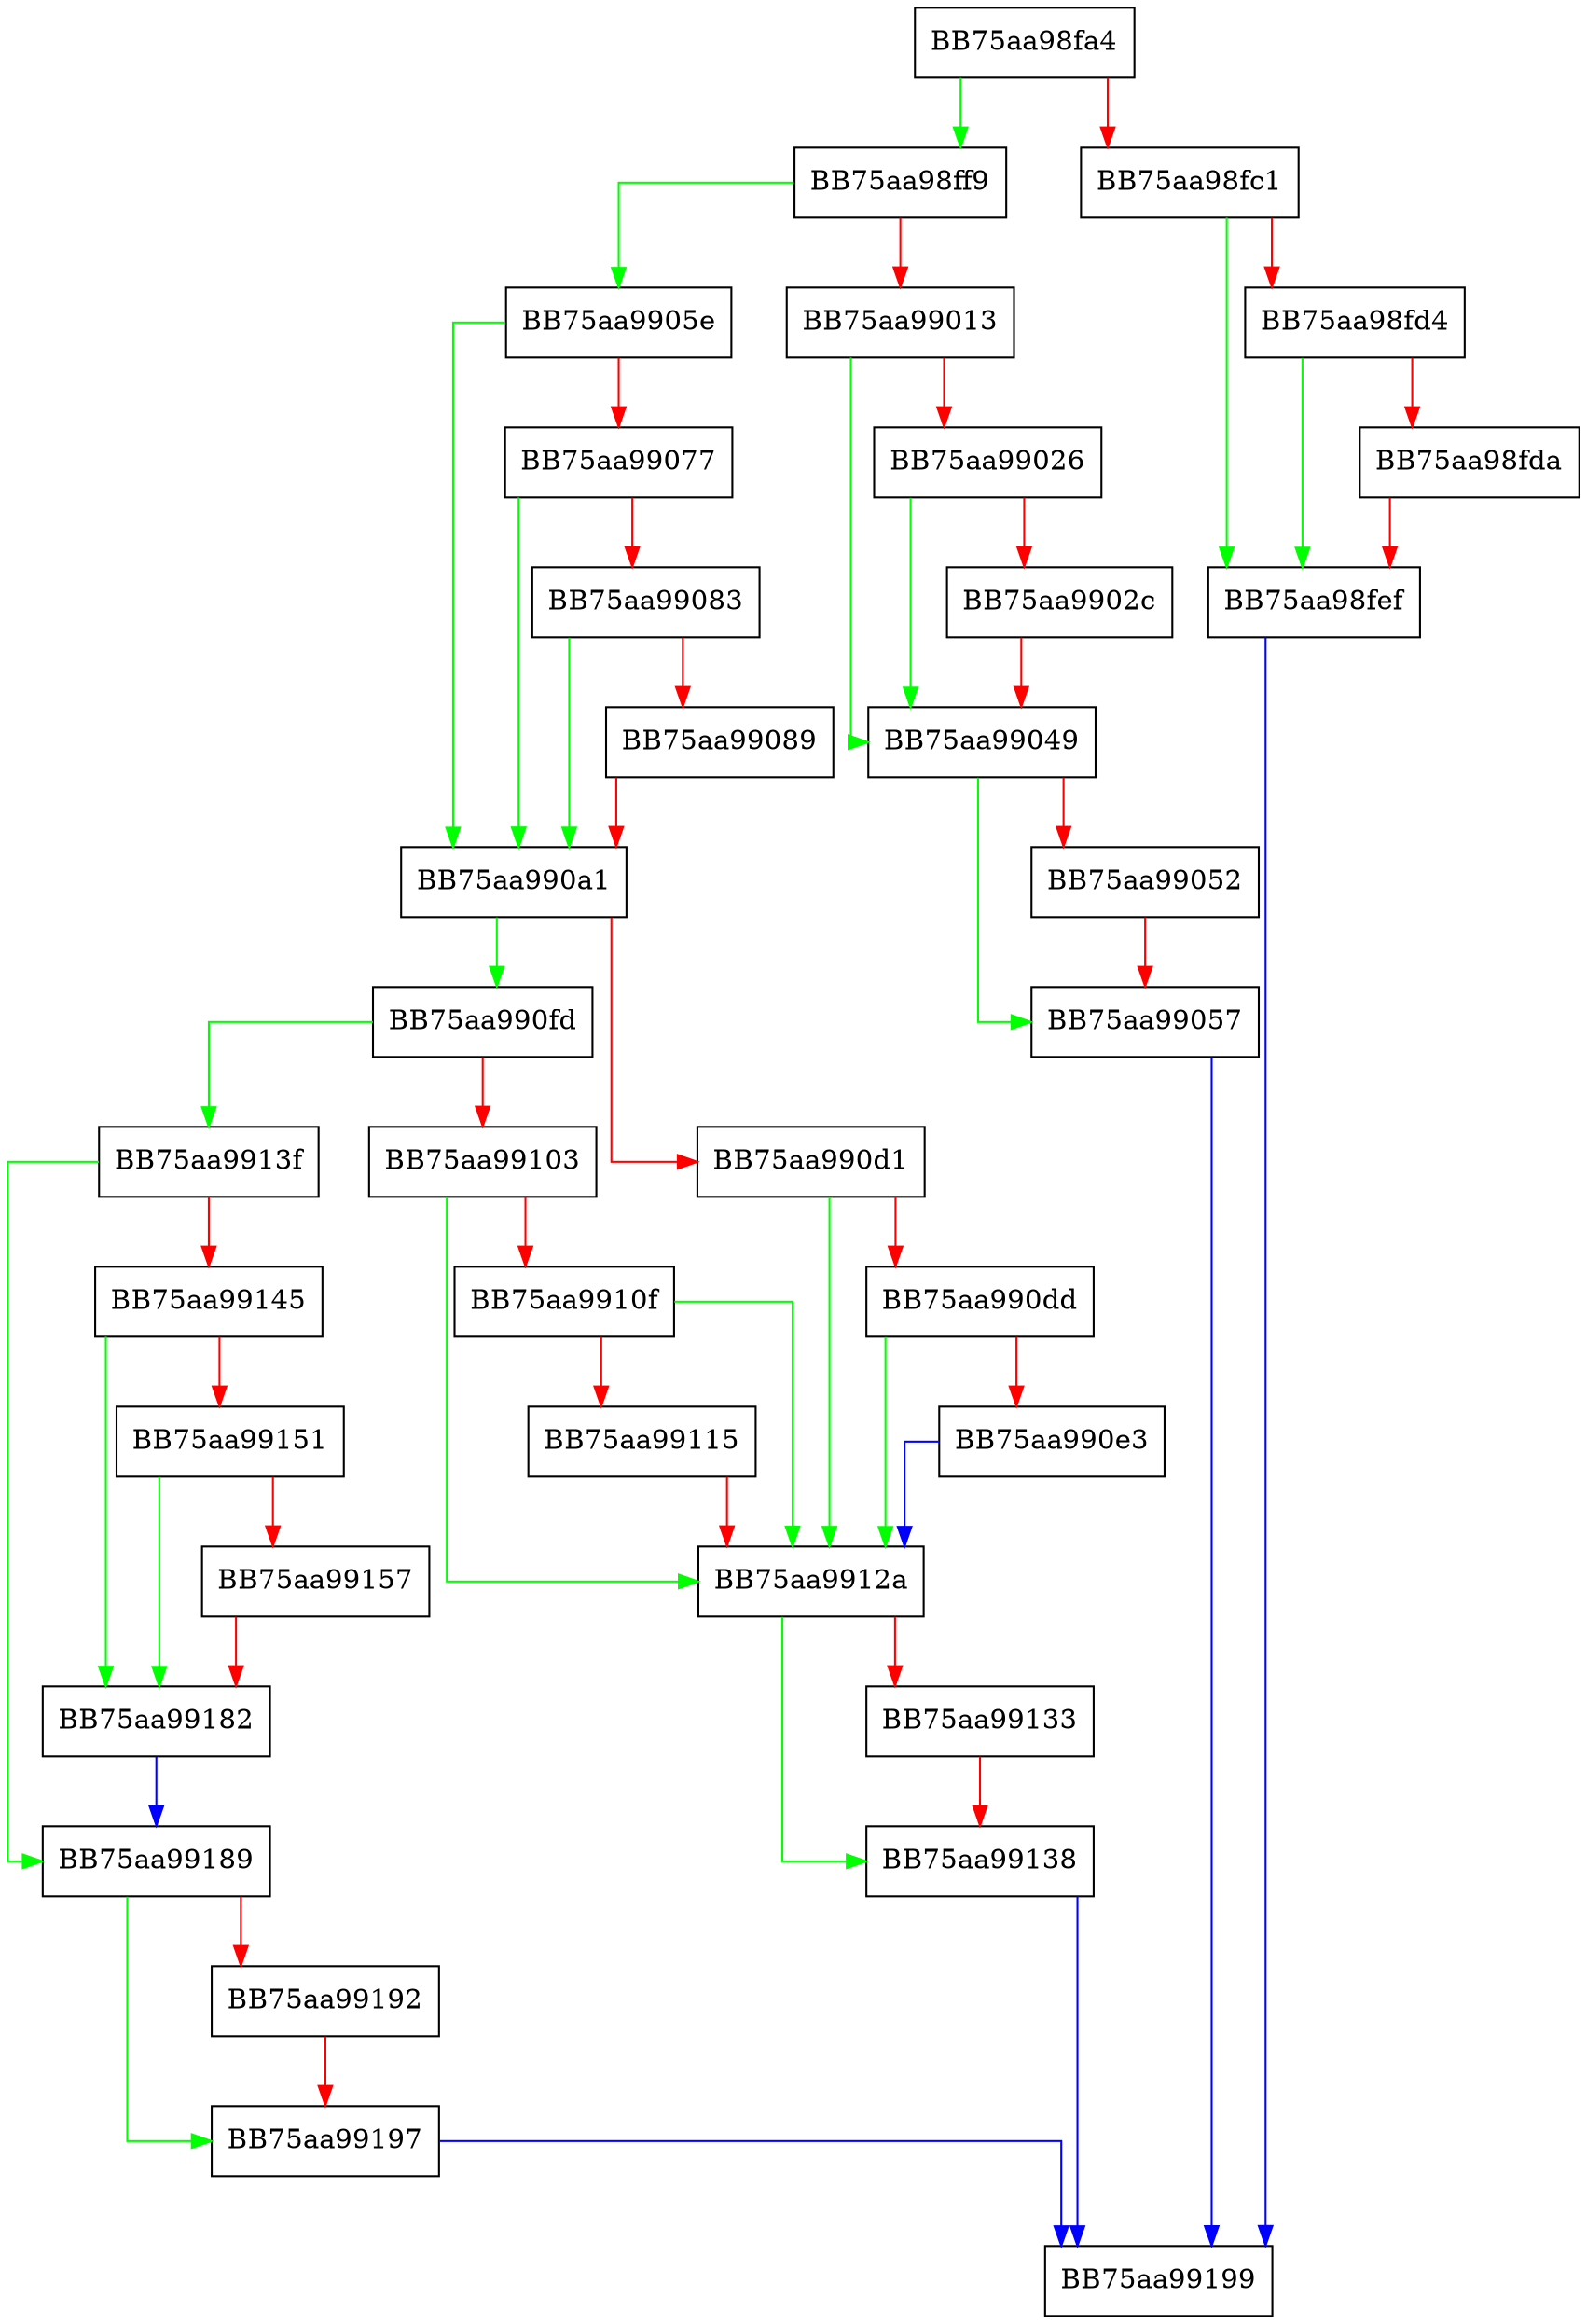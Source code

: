 digraph MemScanIsProcessCritical {
  node [shape="box"];
  graph [splines=ortho];
  BB75aa98fa4 -> BB75aa98ff9 [color="green"];
  BB75aa98fa4 -> BB75aa98fc1 [color="red"];
  BB75aa98fc1 -> BB75aa98fef [color="green"];
  BB75aa98fc1 -> BB75aa98fd4 [color="red"];
  BB75aa98fd4 -> BB75aa98fef [color="green"];
  BB75aa98fd4 -> BB75aa98fda [color="red"];
  BB75aa98fda -> BB75aa98fef [color="red"];
  BB75aa98fef -> BB75aa99199 [color="blue"];
  BB75aa98ff9 -> BB75aa9905e [color="green"];
  BB75aa98ff9 -> BB75aa99013 [color="red"];
  BB75aa99013 -> BB75aa99049 [color="green"];
  BB75aa99013 -> BB75aa99026 [color="red"];
  BB75aa99026 -> BB75aa99049 [color="green"];
  BB75aa99026 -> BB75aa9902c [color="red"];
  BB75aa9902c -> BB75aa99049 [color="red"];
  BB75aa99049 -> BB75aa99057 [color="green"];
  BB75aa99049 -> BB75aa99052 [color="red"];
  BB75aa99052 -> BB75aa99057 [color="red"];
  BB75aa99057 -> BB75aa99199 [color="blue"];
  BB75aa9905e -> BB75aa990a1 [color="green"];
  BB75aa9905e -> BB75aa99077 [color="red"];
  BB75aa99077 -> BB75aa990a1 [color="green"];
  BB75aa99077 -> BB75aa99083 [color="red"];
  BB75aa99083 -> BB75aa990a1 [color="green"];
  BB75aa99083 -> BB75aa99089 [color="red"];
  BB75aa99089 -> BB75aa990a1 [color="red"];
  BB75aa990a1 -> BB75aa990fd [color="green"];
  BB75aa990a1 -> BB75aa990d1 [color="red"];
  BB75aa990d1 -> BB75aa9912a [color="green"];
  BB75aa990d1 -> BB75aa990dd [color="red"];
  BB75aa990dd -> BB75aa9912a [color="green"];
  BB75aa990dd -> BB75aa990e3 [color="red"];
  BB75aa990e3 -> BB75aa9912a [color="blue"];
  BB75aa990fd -> BB75aa9913f [color="green"];
  BB75aa990fd -> BB75aa99103 [color="red"];
  BB75aa99103 -> BB75aa9912a [color="green"];
  BB75aa99103 -> BB75aa9910f [color="red"];
  BB75aa9910f -> BB75aa9912a [color="green"];
  BB75aa9910f -> BB75aa99115 [color="red"];
  BB75aa99115 -> BB75aa9912a [color="red"];
  BB75aa9912a -> BB75aa99138 [color="green"];
  BB75aa9912a -> BB75aa99133 [color="red"];
  BB75aa99133 -> BB75aa99138 [color="red"];
  BB75aa99138 -> BB75aa99199 [color="blue"];
  BB75aa9913f -> BB75aa99189 [color="green"];
  BB75aa9913f -> BB75aa99145 [color="red"];
  BB75aa99145 -> BB75aa99182 [color="green"];
  BB75aa99145 -> BB75aa99151 [color="red"];
  BB75aa99151 -> BB75aa99182 [color="green"];
  BB75aa99151 -> BB75aa99157 [color="red"];
  BB75aa99157 -> BB75aa99182 [color="red"];
  BB75aa99182 -> BB75aa99189 [color="blue"];
  BB75aa99189 -> BB75aa99197 [color="green"];
  BB75aa99189 -> BB75aa99192 [color="red"];
  BB75aa99192 -> BB75aa99197 [color="red"];
  BB75aa99197 -> BB75aa99199 [color="blue"];
}